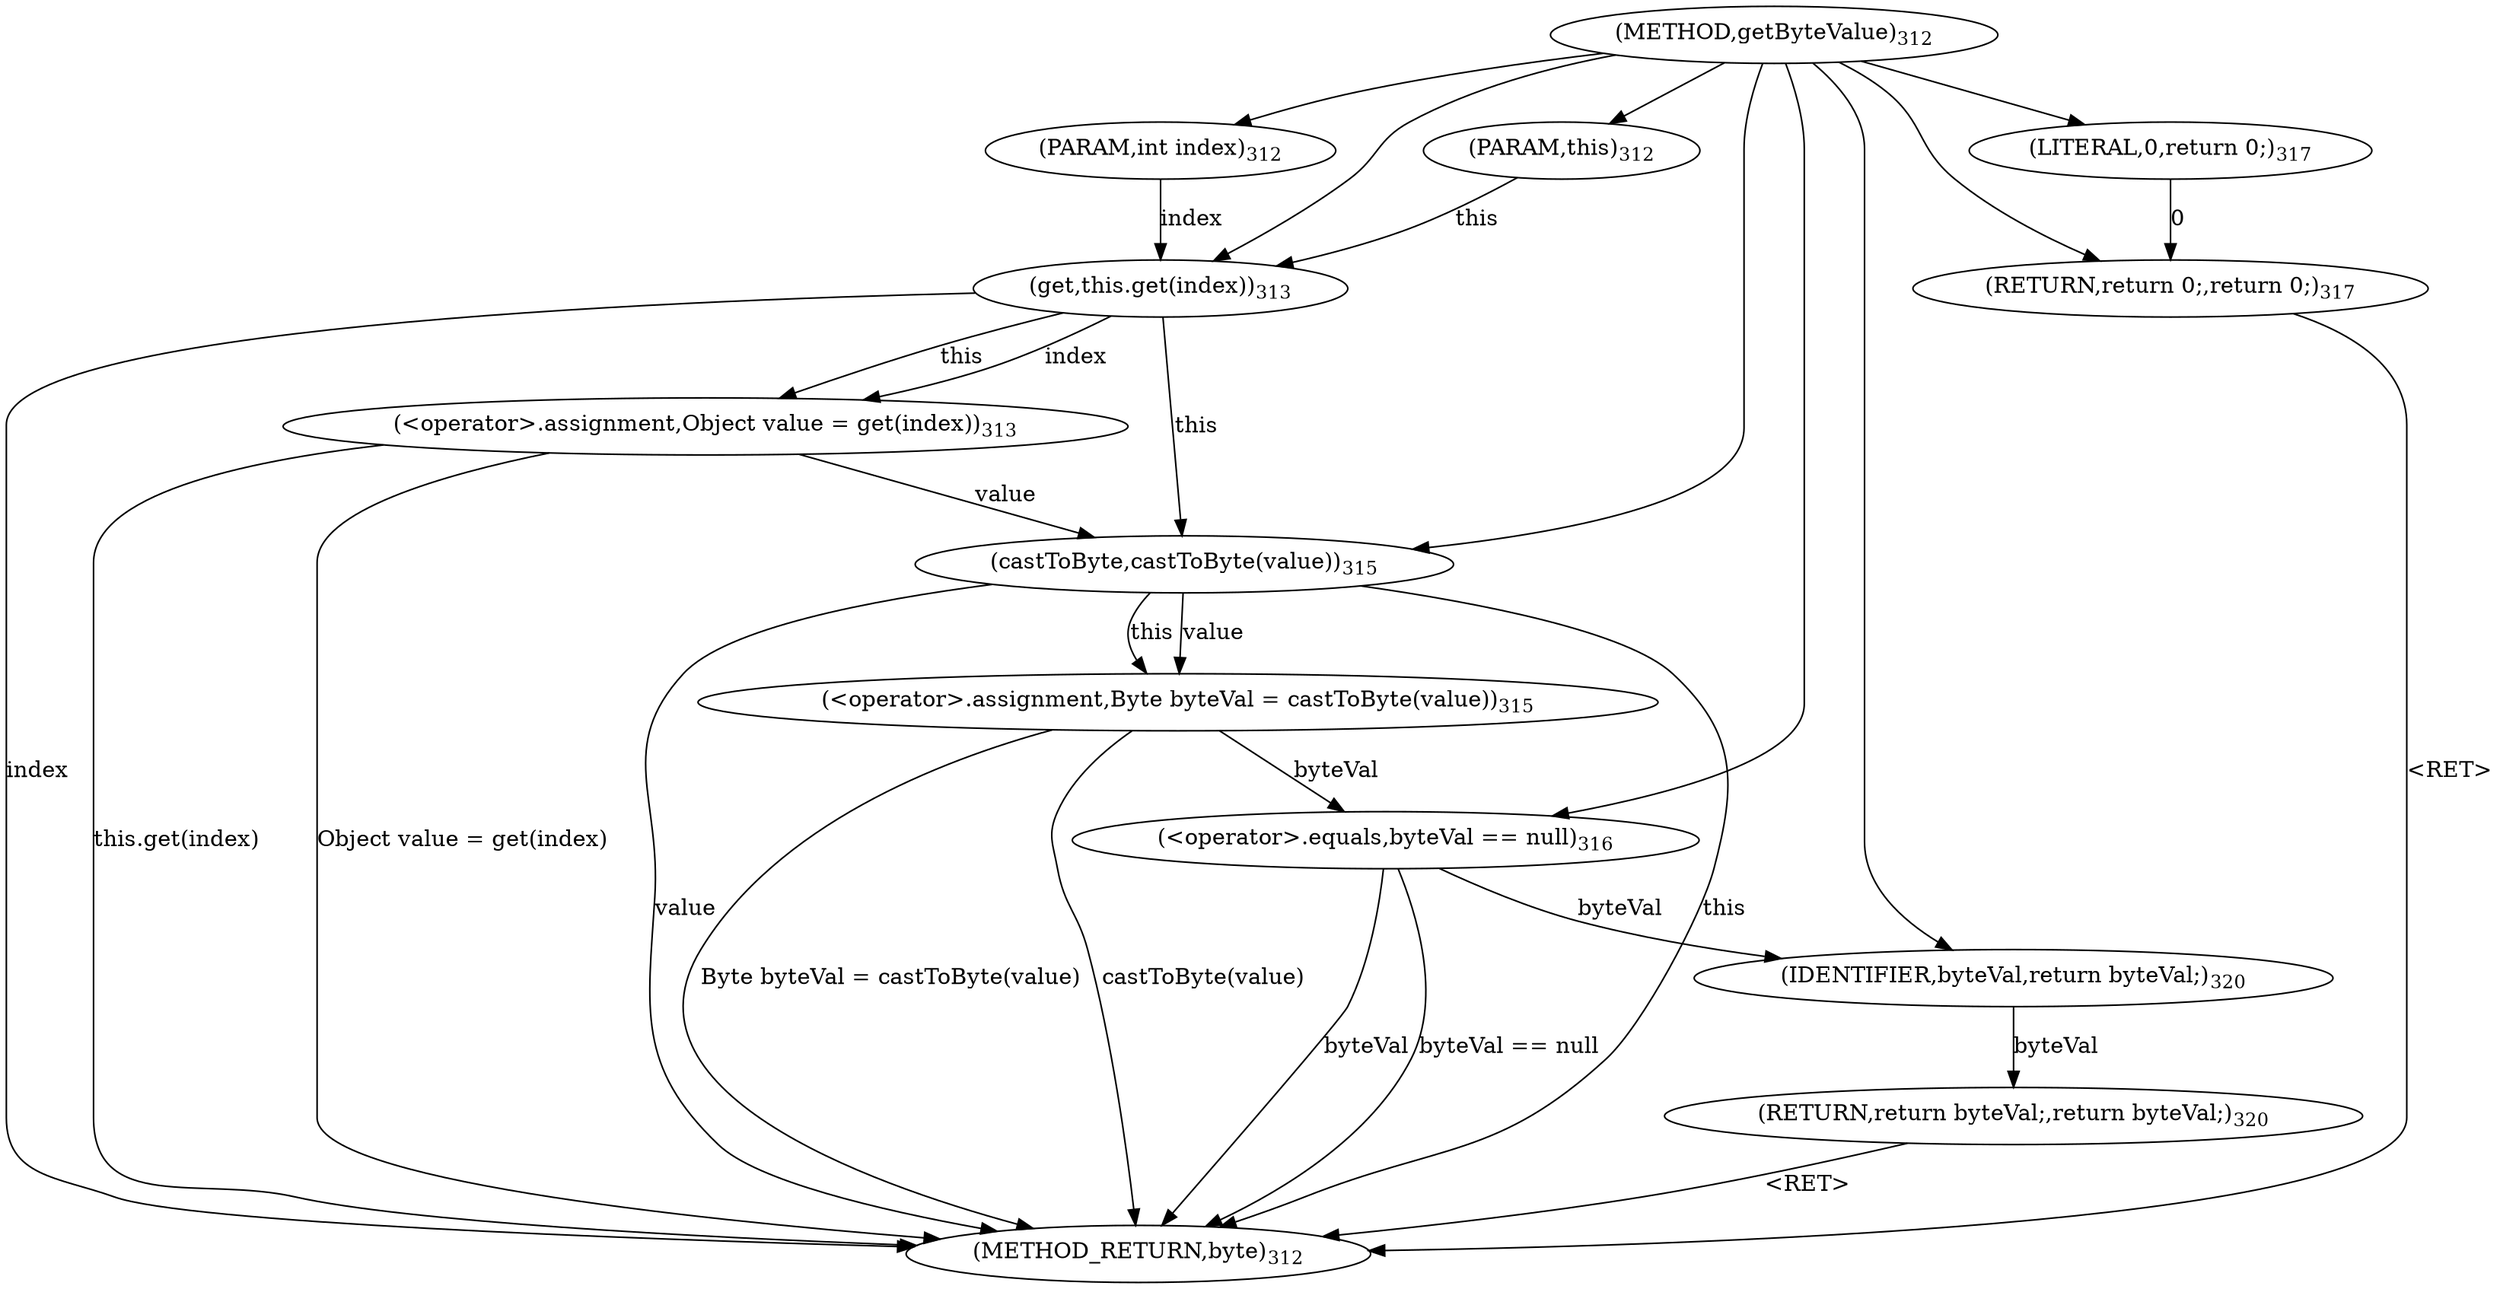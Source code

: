 digraph "getByteValue" {  
"969" [label = <(METHOD,getByteValue)<SUB>312</SUB>> ]
"993" [label = <(METHOD_RETURN,byte)<SUB>312</SUB>> ]
"42" [label = <(PARAM,this)<SUB>312</SUB>> ]
"970" [label = <(PARAM,int index)<SUB>312</SUB>> ]
"973" [label = <(&lt;operator&gt;.assignment,Object value = get(index))<SUB>313</SUB>> ]
"978" [label = <(&lt;operator&gt;.assignment,Byte byteVal = castToByte(value))<SUB>315</SUB>> ]
"989" [label = <(RETURN,return byteVal;,return byteVal;)<SUB>320</SUB>> ]
"973" [label = <(&lt;operator&gt;.assignment,Object value = get(index))<SUB>313</SUB>> ]
"973" [label = <(&lt;operator&gt;.assignment,Object value = get(index))<SUB>313</SUB>> ]
"978" [label = <(&lt;operator&gt;.assignment,Byte byteVal = castToByte(value))<SUB>315</SUB>> ]
"978" [label = <(&lt;operator&gt;.assignment,Byte byteVal = castToByte(value))<SUB>315</SUB>> ]
"983" [label = <(&lt;operator&gt;.equals,byteVal == null)<SUB>316</SUB>> ]
"990" [label = <(IDENTIFIER,byteVal,return byteVal;)<SUB>320</SUB>> ]
"975" [label = <(get,this.get(index))<SUB>313</SUB>> ]
"975" [label = <(get,this.get(index))<SUB>313</SUB>> ]
"980" [label = <(castToByte,castToByte(value))<SUB>315</SUB>> ]
"980" [label = <(castToByte,castToByte(value))<SUB>315</SUB>> ]
"983" [label = <(&lt;operator&gt;.equals,byteVal == null)<SUB>316</SUB>> ]
"983" [label = <(&lt;operator&gt;.equals,byteVal == null)<SUB>316</SUB>> ]
"987" [label = <(RETURN,return 0;,return 0;)<SUB>317</SUB>> ]
"988" [label = <(LITERAL,0,return 0;)<SUB>317</SUB>> ]
  "987" -> "993"  [ label = "&lt;RET&gt;"] 
  "989" -> "993"  [ label = "&lt;RET&gt;"] 
  "975" -> "993"  [ label = "index"] 
  "973" -> "993"  [ label = "this.get(index)"] 
  "973" -> "993"  [ label = "Object value = get(index)"] 
  "980" -> "993"  [ label = "this"] 
  "980" -> "993"  [ label = "value"] 
  "978" -> "993"  [ label = "castToByte(value)"] 
  "978" -> "993"  [ label = "Byte byteVal = castToByte(value)"] 
  "983" -> "993"  [ label = "byteVal"] 
  "983" -> "993"  [ label = "byteVal == null"] 
  "969" -> "42" 
  "969" -> "970" 
  "975" -> "973"  [ label = "this"] 
  "975" -> "973"  [ label = "index"] 
  "980" -> "978"  [ label = "this"] 
  "980" -> "978"  [ label = "value"] 
  "990" -> "989"  [ label = "byteVal"] 
  "983" -> "990"  [ label = "byteVal"] 
  "969" -> "990" 
  "42" -> "975"  [ label = "this"] 
  "969" -> "975" 
  "970" -> "975"  [ label = "index"] 
  "975" -> "980"  [ label = "this"] 
  "969" -> "980" 
  "973" -> "980"  [ label = "value"] 
  "978" -> "983"  [ label = "byteVal"] 
  "969" -> "983" 
  "988" -> "987"  [ label = "0"] 
  "969" -> "987" 
  "969" -> "988" 
}
